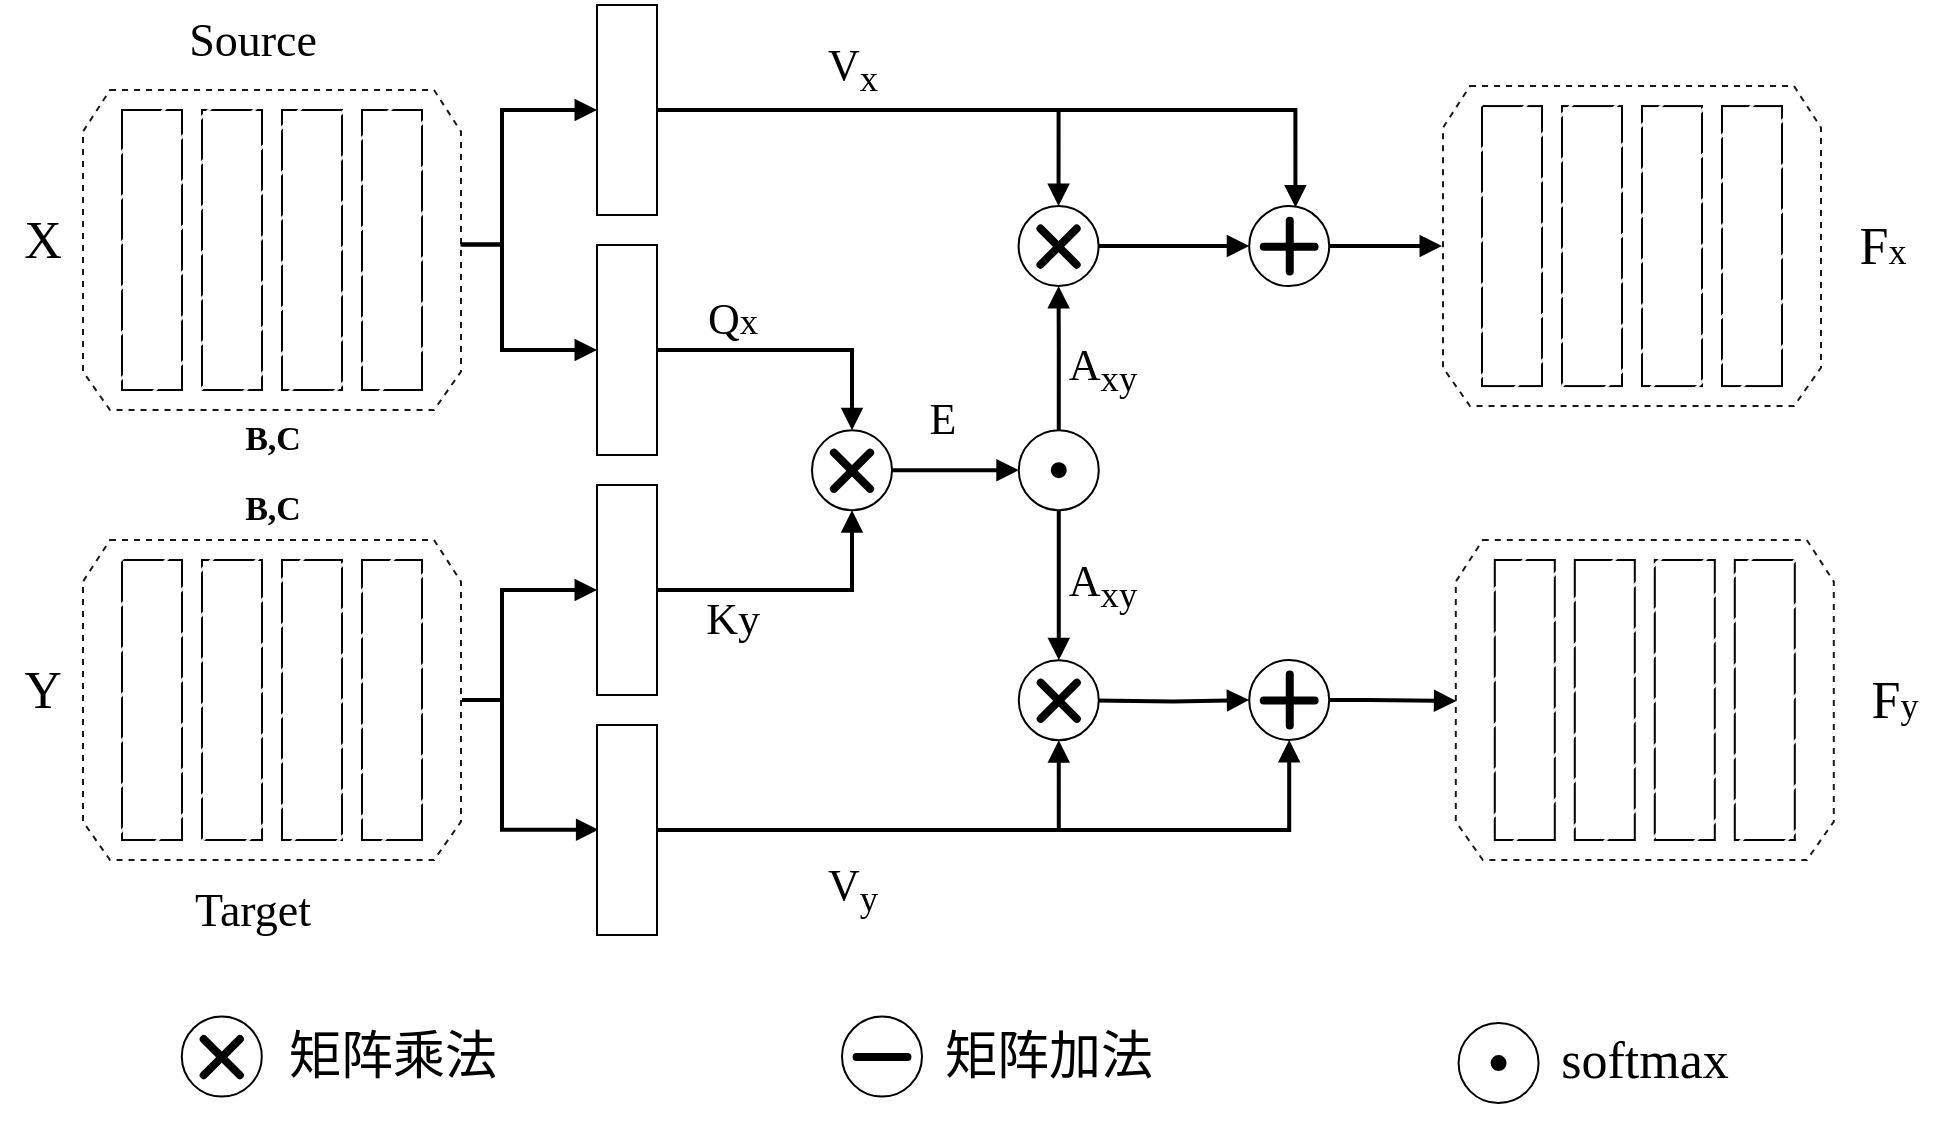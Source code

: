 <mxfile version="20.8.17" type="github">
  <diagram name="第 1 页" id="Abat6pUyQVyoSOonriwR">
    <mxGraphModel dx="1434" dy="784" grid="1" gridSize="10" guides="1" tooltips="1" connect="1" arrows="1" fold="1" page="1" pageScale="1" pageWidth="827" pageHeight="1169" math="0" shadow="0">
      <root>
        <mxCell id="0" />
        <mxCell id="1" parent="0" />
        <mxCell id="A7C5cVz3kOfiMGiPul0y-2" style="edgeStyle=orthogonalEdgeStyle;rounded=0;orthogonalLoop=1;jettySize=auto;html=1;entryX=0.5;entryY=0;entryDx=0;entryDy=0;fontFamily=宋体;fontSize=26;endArrow=block;endFill=1;strokeWidth=2;" parent="1" source="A7C5cVz3kOfiMGiPul0y-3" target="A7C5cVz3kOfiMGiPul0y-50" edge="1">
          <mxGeometry relative="1" as="geometry" />
        </mxCell>
        <mxCell id="bojrch5EC3zME6So3Zwa-10" style="edgeStyle=orthogonalEdgeStyle;rounded=0;orthogonalLoop=1;jettySize=auto;html=1;entryX=0.849;entryY=0.483;entryDx=0;entryDy=0;entryPerimeter=0;startArrow=block;startFill=1;endArrow=none;endFill=0;strokeWidth=2;" edge="1" parent="1" source="A7C5cVz3kOfiMGiPul0y-3" target="A7C5cVz3kOfiMGiPul0y-30">
          <mxGeometry relative="1" as="geometry">
            <Array as="points">
              <mxPoint x="300" y="365" />
              <mxPoint x="300" y="312" />
            </Array>
          </mxGeometry>
        </mxCell>
        <mxCell id="A7C5cVz3kOfiMGiPul0y-3" value="" style="verticalLabelPosition=bottom;verticalAlign=top;html=1;shape=mxgraph.basic.rect;fillColor2=none;strokeWidth=1;size=20;indent=5;fillStyle=auto;rotation=90;fontFamily=Times New Roman;" parent="1" vertex="1">
          <mxGeometry x="310" y="350" width="105" height="30" as="geometry" />
        </mxCell>
        <mxCell id="bojrch5EC3zME6So3Zwa-12" style="edgeStyle=orthogonalEdgeStyle;rounded=0;orthogonalLoop=1;jettySize=auto;html=1;entryX=0.856;entryY=0.5;entryDx=0;entryDy=0;entryPerimeter=0;startArrow=block;startFill=1;endArrow=none;endFill=0;strokeWidth=2;" edge="1" parent="1" source="A7C5cVz3kOfiMGiPul0y-4" target="A7C5cVz3kOfiMGiPul0y-161">
          <mxGeometry relative="1" as="geometry">
            <Array as="points">
              <mxPoint x="300" y="485" />
              <mxPoint x="300" y="540" />
            </Array>
          </mxGeometry>
        </mxCell>
        <mxCell id="A7C5cVz3kOfiMGiPul0y-4" value="" style="verticalLabelPosition=bottom;verticalAlign=top;html=1;shape=mxgraph.basic.rect;fillColor2=none;strokeWidth=1;size=20;indent=5;fillStyle=auto;rotation=90;fontFamily=Times New Roman;" parent="1" vertex="1">
          <mxGeometry x="310" y="470" width="105" height="30" as="geometry" />
        </mxCell>
        <mxCell id="A7C5cVz3kOfiMGiPul0y-274" style="edgeStyle=orthogonalEdgeStyle;rounded=0;orthogonalLoop=1;jettySize=auto;html=1;entryX=0.578;entryY=0.017;entryDx=0;entryDy=0;entryPerimeter=0;fontFamily=Times New Roman;fontSize=20;startArrow=none;startFill=0;endArrow=block;endFill=1;strokeWidth=2;" parent="1" source="A7C5cVz3kOfiMGiPul0y-5" target="A7C5cVz3kOfiMGiPul0y-122" edge="1">
          <mxGeometry relative="1" as="geometry" />
        </mxCell>
        <mxCell id="bojrch5EC3zME6So3Zwa-11" style="edgeStyle=orthogonalEdgeStyle;rounded=0;orthogonalLoop=1;jettySize=auto;html=1;entryX=0.851;entryY=0.483;entryDx=0;entryDy=0;entryPerimeter=0;startArrow=block;startFill=1;endArrow=none;endFill=0;strokeWidth=2;" edge="1" parent="1" source="A7C5cVz3kOfiMGiPul0y-5" target="A7C5cVz3kOfiMGiPul0y-30">
          <mxGeometry relative="1" as="geometry">
            <Array as="points">
              <mxPoint x="300" y="245" />
              <mxPoint x="300" y="312" />
            </Array>
          </mxGeometry>
        </mxCell>
        <mxCell id="A7C5cVz3kOfiMGiPul0y-5" value="" style="verticalLabelPosition=bottom;verticalAlign=top;html=1;shape=mxgraph.basic.rect;fillColor2=none;strokeWidth=1;size=20;indent=5;fillStyle=auto;rotation=90;fontFamily=Times New Roman;" parent="1" vertex="1">
          <mxGeometry x="310" y="230" width="105" height="30" as="geometry" />
        </mxCell>
        <mxCell id="A7C5cVz3kOfiMGiPul0y-8" style="edgeStyle=orthogonalEdgeStyle;rounded=0;orthogonalLoop=1;jettySize=auto;html=1;entryX=0.5;entryY=0;entryDx=0;entryDy=0;endArrow=block;endFill=1;fontFamily=Times New Roman;strokeWidth=2;" parent="1" source="A7C5cVz3kOfiMGiPul0y-5" target="A7C5cVz3kOfiMGiPul0y-64" edge="1">
          <mxGeometry relative="1" as="geometry">
            <mxPoint x="318.29" y="5" as="targetPoint" />
          </mxGeometry>
        </mxCell>
        <mxCell id="A7C5cVz3kOfiMGiPul0y-9" value="" style="edgeStyle=orthogonalEdgeStyle;rounded=0;orthogonalLoop=1;jettySize=auto;html=1;endArrow=block;endFill=1;entryX=0.5;entryY=1;entryDx=0;entryDy=0;fontFamily=Times New Roman;strokeWidth=2;" parent="1" source="A7C5cVz3kOfiMGiPul0y-4" target="A7C5cVz3kOfiMGiPul0y-50" edge="1">
          <mxGeometry relative="1" as="geometry">
            <mxPoint x="210" y="160" as="targetPoint" />
          </mxGeometry>
        </mxCell>
        <mxCell id="A7C5cVz3kOfiMGiPul0y-10" value="" style="group;fontFamily=Times New Roman;" parent="1" vertex="1" connectable="0">
          <mxGeometry x="550.104" y="396.814" width="56.569" height="56.569" as="geometry" />
        </mxCell>
        <mxCell id="A7C5cVz3kOfiMGiPul0y-11" style="edgeStyle=none;rounded=0;orthogonalLoop=1;jettySize=auto;html=1;exitX=0;exitY=1;exitDx=0;exitDy=0;strokeWidth=3;fontColor=#ffffff;startArrow=none;startFill=0;endArrow=none;endFill=0;fontFamily=Times New Roman;" parent="A7C5cVz3kOfiMGiPul0y-10" edge="1">
          <mxGeometry relative="1" as="geometry">
            <mxPoint x="17.072" y="39.499" as="targetPoint" />
            <Array as="points" />
            <mxPoint x="17.072" y="39.499" as="sourcePoint" />
          </mxGeometry>
        </mxCell>
        <mxCell id="A7C5cVz3kOfiMGiPul0y-12" value="" style="ellipse;whiteSpace=wrap;html=1;fillStyle=auto;strokeColor=#000000;fillColor=#ffffff;rotation=45;fontFamily=Times New Roman;" parent="A7C5cVz3kOfiMGiPul0y-10" vertex="1">
          <mxGeometry x="8.284" y="8.284" width="40" height="40" as="geometry" />
        </mxCell>
        <mxCell id="A7C5cVz3kOfiMGiPul0y-13" style="edgeStyle=none;rounded=0;orthogonalLoop=1;jettySize=auto;html=1;exitX=1;exitY=0;exitDx=0;exitDy=0;strokeWidth=3;fontColor=#ffffff;startArrow=none;startFill=0;endArrow=none;endFill=0;fontFamily=Times New Roman;" parent="A7C5cVz3kOfiMGiPul0y-10" source="A7C5cVz3kOfiMGiPul0y-12" target="A7C5cVz3kOfiMGiPul0y-12" edge="1">
          <mxGeometry relative="1" as="geometry" />
        </mxCell>
        <mxCell id="A7C5cVz3kOfiMGiPul0y-14" style="edgeStyle=none;rounded=0;orthogonalLoop=1;jettySize=auto;html=1;exitX=1;exitY=0;exitDx=0;exitDy=0;strokeWidth=3;fontColor=#ffffff;startArrow=none;startFill=0;endArrow=none;endFill=0;fontFamily=Times New Roman;" parent="A7C5cVz3kOfiMGiPul0y-10" source="A7C5cVz3kOfiMGiPul0y-12" target="A7C5cVz3kOfiMGiPul0y-12" edge="1">
          <mxGeometry relative="1" as="geometry" />
        </mxCell>
        <mxCell id="A7C5cVz3kOfiMGiPul0y-15" style="edgeStyle=none;rounded=0;orthogonalLoop=1;jettySize=auto;html=1;exitX=0;exitY=1;exitDx=0;exitDy=0;strokeWidth=3;fontColor=#ffffff;startArrow=none;startFill=0;endArrow=none;endFill=0;fontFamily=Times New Roman;" parent="A7C5cVz3kOfiMGiPul0y-10" source="A7C5cVz3kOfiMGiPul0y-12" target="A7C5cVz3kOfiMGiPul0y-12" edge="1">
          <mxGeometry relative="1" as="geometry">
            <mxPoint x="108.57" y="-25.43" as="targetPoint" />
            <Array as="points" />
          </mxGeometry>
        </mxCell>
        <mxCell id="A7C5cVz3kOfiMGiPul0y-16" style="edgeStyle=none;rounded=1;orthogonalLoop=1;jettySize=auto;html=1;entryX=0;entryY=1;entryDx=0;entryDy=0;strokeWidth=3;fontColor=#ffffff;startArrow=none;startFill=0;endArrow=none;endFill=0;fontFamily=Times New Roman;" parent="A7C5cVz3kOfiMGiPul0y-10" source="A7C5cVz3kOfiMGiPul0y-12" target="A7C5cVz3kOfiMGiPul0y-12" edge="1">
          <mxGeometry relative="1" as="geometry" />
        </mxCell>
        <mxCell id="A7C5cVz3kOfiMGiPul0y-17" value="" style="ellipse;whiteSpace=wrap;html=1;aspect=fixed;fillColor=#000000;fontFamily=Times New Roman;" parent="A7C5cVz3kOfiMGiPul0y-10" vertex="1">
          <mxGeometry x="24.786" y="24.786" width="7" height="7" as="geometry" />
        </mxCell>
        <mxCell id="A7C5cVz3kOfiMGiPul0y-33" value="&lt;font style=&quot;font-size: 22px;&quot;&gt;V&lt;sub&gt;x&lt;/sub&gt;&lt;/font&gt;" style="text;html=1;align=center;verticalAlign=middle;resizable=0;points=[];autosize=1;strokeColor=none;fillColor=none;fontFamily=Times New Roman;" parent="1" vertex="1">
          <mxGeometry x="450" y="200" width="50" height="50" as="geometry" />
        </mxCell>
        <mxCell id="A7C5cVz3kOfiMGiPul0y-34" value="&lt;font style=&quot;font-size: 22px;&quot;&gt;Q&lt;/font&gt;&lt;font style=&quot;font-size: 18.333px;&quot;&gt;x&lt;/font&gt;" style="text;html=1;align=center;verticalAlign=middle;resizable=0;points=[];autosize=1;strokeColor=none;fillColor=none;fontFamily=Times New Roman;" parent="1" vertex="1">
          <mxGeometry x="390" y="330" width="50" height="40" as="geometry" />
        </mxCell>
        <mxCell id="A7C5cVz3kOfiMGiPul0y-35" value="&lt;font style=&quot;&quot;&gt;&lt;sub style=&quot;&quot;&gt;&lt;span style=&quot;font-size: 22px;&quot;&gt;Ky&lt;/span&gt;&lt;/sub&gt;&lt;/font&gt;" style="text;html=1;align=center;verticalAlign=middle;resizable=0;points=[];autosize=1;strokeColor=none;fillColor=none;fontFamily=Times New Roman;" parent="1" vertex="1">
          <mxGeometry x="390" y="480" width="50" height="40" as="geometry" />
        </mxCell>
        <mxCell id="A7C5cVz3kOfiMGiPul0y-36" value="E" style="text;html=1;align=center;verticalAlign=middle;resizable=0;points=[];autosize=1;strokeColor=none;fillColor=none;fontSize=22;fontFamily=Times New Roman;" parent="1" vertex="1">
          <mxGeometry x="500" y="380" width="40" height="40" as="geometry" />
        </mxCell>
        <mxCell id="A7C5cVz3kOfiMGiPul0y-37" value="A&lt;sub&gt;xy&lt;/sub&gt;" style="text;html=1;align=center;verticalAlign=middle;resizable=0;points=[];autosize=1;strokeColor=none;fillColor=none;fontSize=22;fontFamily=Times New Roman;" parent="1" vertex="1">
          <mxGeometry x="570.21" y="350" width="60" height="50" as="geometry" />
        </mxCell>
        <mxCell id="A7C5cVz3kOfiMGiPul0y-39" value="&lt;b style=&quot;font-size: 17px;&quot;&gt;&lt;font style=&quot;font-size: 17px;&quot;&gt;B,C&lt;/font&gt;&lt;/b&gt;" style="text;html=1;align=center;verticalAlign=middle;resizable=0;points=[];autosize=1;strokeColor=none;fillColor=none;fontSize=17;fontFamily=Times New Roman;" parent="1" vertex="1">
          <mxGeometry x="160" y="395" width="50" height="30" as="geometry" />
        </mxCell>
        <mxCell id="A7C5cVz3kOfiMGiPul0y-40" value="" style="group;fontFamily=Times New Roman;" parent="1" vertex="1" connectable="0">
          <mxGeometry x="730" y="233.04" width="285" height="160" as="geometry" />
        </mxCell>
        <mxCell id="A7C5cVz3kOfiMGiPul0y-41" value="" style="group;fontFamily=Times New Roman;" parent="A7C5cVz3kOfiMGiPul0y-40" vertex="1" connectable="0">
          <mxGeometry width="285" height="160" as="geometry" />
        </mxCell>
        <mxCell id="A7C5cVz3kOfiMGiPul0y-42" value="" style="rounded=0;whiteSpace=wrap;html=1;strokeColor=#000000;fontFamily=Times New Roman;" parent="A7C5cVz3kOfiMGiPul0y-41" vertex="1">
          <mxGeometry x="60" y="10" width="30" height="140" as="geometry" />
        </mxCell>
        <mxCell id="A7C5cVz3kOfiMGiPul0y-43" value="" style="rounded=0;whiteSpace=wrap;html=1;strokeColor=#000000;fontFamily=Times New Roman;" parent="A7C5cVz3kOfiMGiPul0y-41" vertex="1">
          <mxGeometry x="100" y="10" width="30" height="140" as="geometry" />
        </mxCell>
        <mxCell id="A7C5cVz3kOfiMGiPul0y-44" value="" style="rounded=0;whiteSpace=wrap;html=1;strokeColor=#000000;fontFamily=Times New Roman;" parent="A7C5cVz3kOfiMGiPul0y-41" vertex="1">
          <mxGeometry x="140" y="10" width="30" height="140" as="geometry" />
        </mxCell>
        <mxCell id="A7C5cVz3kOfiMGiPul0y-45" value="" style="rounded=0;whiteSpace=wrap;html=1;strokeColor=#000000;fontFamily=Times New Roman;" parent="A7C5cVz3kOfiMGiPul0y-41" vertex="1">
          <mxGeometry x="180" y="10" width="30" height="140" as="geometry" />
        </mxCell>
        <mxCell id="A7C5cVz3kOfiMGiPul0y-46" value="" style="verticalLabelPosition=bottom;verticalAlign=top;html=1;shape=mxgraph.basic.polygon;polyCoords=[[0.2,0],[0.8,0],[0.85,0.13],[0.85,0.88],[0.8,1],[0.2,1],[0.15,0.88],[0.15,0.13]];polyline=0;strokeColor=#000000;dashed=1;opacity=90;fillStyle=hatch;fontFamily=Times New Roman;" parent="A7C5cVz3kOfiMGiPul0y-41" vertex="1">
          <mxGeometry width="270" height="160" as="geometry" />
        </mxCell>
        <mxCell id="A7C5cVz3kOfiMGiPul0y-47" value="&lt;span style=&quot;font-size: 26px;&quot;&gt;F&lt;/span&gt;&lt;span style=&quot;font-size: 18.056px;&quot;&gt;x&lt;/span&gt;" style="text;html=1;align=center;verticalAlign=middle;resizable=0;points=[];autosize=1;strokeColor=none;fillColor=none;fontSize=22;fontFamily=Times New Roman;" parent="A7C5cVz3kOfiMGiPul0y-41" vertex="1">
          <mxGeometry x="235" y="60" width="50" height="40" as="geometry" />
        </mxCell>
        <mxCell id="A7C5cVz3kOfiMGiPul0y-49" value="" style="group" parent="1" vertex="1" connectable="0">
          <mxGeometry x="454.898" y="405.0" width="40.206" height="40.206" as="geometry" />
        </mxCell>
        <mxCell id="A7C5cVz3kOfiMGiPul0y-50" value="" style="ellipse;whiteSpace=wrap;html=1;fillStyle=auto;strokeColor=#000000;fillColor=#ffffff;fontFamily=Times New Roman;container=0;" parent="A7C5cVz3kOfiMGiPul0y-49" vertex="1">
          <mxGeometry x="0.102" y="0.1" width="40" height="40" as="geometry" />
        </mxCell>
        <mxCell id="A7C5cVz3kOfiMGiPul0y-51" style="edgeStyle=none;rounded=0;orthogonalLoop=1;jettySize=auto;html=1;exitX=1;exitY=0;exitDx=0;exitDy=0;strokeWidth=3;fontColor=#ffffff;startArrow=none;startFill=0;endArrow=none;endFill=0;fontFamily=Times New Roman;" parent="A7C5cVz3kOfiMGiPul0y-49" source="A7C5cVz3kOfiMGiPul0y-50" target="A7C5cVz3kOfiMGiPul0y-50" edge="1">
          <mxGeometry relative="1" as="geometry" />
        </mxCell>
        <mxCell id="A7C5cVz3kOfiMGiPul0y-52" style="edgeStyle=none;rounded=0;orthogonalLoop=1;jettySize=auto;html=1;exitX=1;exitY=0;exitDx=0;exitDy=0;strokeWidth=3;fontColor=#ffffff;startArrow=none;startFill=0;endArrow=none;endFill=0;fontFamily=Times New Roman;" parent="A7C5cVz3kOfiMGiPul0y-49" source="A7C5cVz3kOfiMGiPul0y-50" target="A7C5cVz3kOfiMGiPul0y-50" edge="1">
          <mxGeometry relative="1" as="geometry" />
        </mxCell>
        <mxCell id="A7C5cVz3kOfiMGiPul0y-53" style="edgeStyle=none;rounded=0;orthogonalLoop=1;jettySize=auto;html=1;exitX=0;exitY=1;exitDx=0;exitDy=0;strokeWidth=3;fontColor=#ffffff;startArrow=none;startFill=0;endArrow=none;endFill=0;fontFamily=Times New Roman;" parent="A7C5cVz3kOfiMGiPul0y-49" source="A7C5cVz3kOfiMGiPul0y-50" target="A7C5cVz3kOfiMGiPul0y-50" edge="1">
          <mxGeometry relative="1" as="geometry">
            <mxPoint x="45.816" y="2.957" as="targetPoint" />
            <Array as="points" />
          </mxGeometry>
        </mxCell>
        <mxCell id="A7C5cVz3kOfiMGiPul0y-54" style="edgeStyle=none;rounded=1;orthogonalLoop=1;jettySize=auto;html=1;entryX=0;entryY=1;entryDx=0;entryDy=0;strokeWidth=3;fontColor=#ffffff;startArrow=none;startFill=0;endArrow=none;endFill=0;fontFamily=Times New Roman;" parent="A7C5cVz3kOfiMGiPul0y-49" source="A7C5cVz3kOfiMGiPul0y-50" target="A7C5cVz3kOfiMGiPul0y-50" edge="1">
          <mxGeometry relative="1" as="geometry" />
        </mxCell>
        <mxCell id="A7C5cVz3kOfiMGiPul0y-55" value="" style="group;rotation=45;" parent="A7C5cVz3kOfiMGiPul0y-49" vertex="1" connectable="0">
          <mxGeometry x="5.888" y="5.888" width="28.43" height="28.43" as="geometry" />
        </mxCell>
        <mxCell id="A7C5cVz3kOfiMGiPul0y-56" value="" style="group;rotation=45;" parent="A7C5cVz3kOfiMGiPul0y-55" vertex="1" connectable="0">
          <mxGeometry x="13" width="3" height="28.43" as="geometry" />
        </mxCell>
        <mxCell id="A7C5cVz3kOfiMGiPul0y-57" value="" style="shape=delay;whiteSpace=wrap;html=1;fontFamily=宋体;fontSize=26;fillColor=#000000;rotation=135;container=0;" parent="A7C5cVz3kOfiMGiPul0y-56" vertex="1">
          <mxGeometry x="-11" y="18" width="14.43" height="3" as="geometry" />
        </mxCell>
        <mxCell id="A7C5cVz3kOfiMGiPul0y-58" value="" style="shape=delay;whiteSpace=wrap;html=1;fontFamily=宋体;fontSize=26;fillColor=#000000;rotation=135;container=0;flipH=1;" parent="A7C5cVz3kOfiMGiPul0y-56" vertex="1">
          <mxGeometry x="-1" y="8" width="14.43" height="3" as="geometry" />
        </mxCell>
        <mxCell id="A7C5cVz3kOfiMGiPul0y-59" value="" style="group;rotation=135;" parent="A7C5cVz3kOfiMGiPul0y-55" vertex="1" connectable="0">
          <mxGeometry x="13" width="3" height="28.43" as="geometry" />
        </mxCell>
        <mxCell id="A7C5cVz3kOfiMGiPul0y-60" value="" style="shape=delay;whiteSpace=wrap;html=1;fontFamily=宋体;fontSize=26;fillColor=#000000;rotation=225;container=0;" parent="A7C5cVz3kOfiMGiPul0y-59" vertex="1">
          <mxGeometry x="-11" y="8" width="14.43" height="3" as="geometry" />
        </mxCell>
        <mxCell id="A7C5cVz3kOfiMGiPul0y-61" value="" style="shape=delay;whiteSpace=wrap;html=1;fontFamily=宋体;fontSize=26;fillColor=#000000;rotation=225;container=0;flipH=1;" parent="A7C5cVz3kOfiMGiPul0y-59" vertex="1">
          <mxGeometry x="-1" y="18" width="14.43" height="3" as="geometry" />
        </mxCell>
        <mxCell id="A7C5cVz3kOfiMGiPul0y-85" value="&lt;font face=&quot;宋体&quot;&gt;矩阵乘法&lt;/font&gt;" style="text;html=1;align=center;verticalAlign=middle;resizable=0;points=[];autosize=1;strokeColor=none;fillColor=none;fontSize=26;fontFamily=Times New Roman;" parent="1" vertex="1">
          <mxGeometry x="180.0" y="693.28" width="130" height="50" as="geometry" />
        </mxCell>
        <mxCell id="A7C5cVz3kOfiMGiPul0y-86" value="" style="group" parent="1" vertex="1" connectable="0">
          <mxGeometry x="469.996" y="689.996" width="168.284" height="56.569" as="geometry" />
        </mxCell>
        <mxCell id="A7C5cVz3kOfiMGiPul0y-87" value="&lt;font face=&quot;宋体&quot;&gt;矩阵加法&lt;/font&gt;" style="text;html=1;align=center;verticalAlign=middle;resizable=0;points=[];autosize=1;strokeColor=none;fillColor=none;fontSize=26;fontFamily=Times New Roman;" parent="A7C5cVz3kOfiMGiPul0y-86" vertex="1">
          <mxGeometry x="38.284" y="3.284" width="130" height="50" as="geometry" />
        </mxCell>
        <mxCell id="A7C5cVz3kOfiMGiPul0y-88" value="" style="group" parent="A7C5cVz3kOfiMGiPul0y-86" vertex="1" connectable="0">
          <mxGeometry x="0.004" y="8.284" width="40" height="40" as="geometry" />
        </mxCell>
        <mxCell id="A7C5cVz3kOfiMGiPul0y-89" value="" style="ellipse;whiteSpace=wrap;html=1;fillStyle=auto;strokeColor=#000000;fillColor=#ffffff;fontFamily=Times New Roman;container=0;" parent="A7C5cVz3kOfiMGiPul0y-88" vertex="1">
          <mxGeometry width="40" height="40" as="geometry" />
        </mxCell>
        <mxCell id="A7C5cVz3kOfiMGiPul0y-92" style="edgeStyle=none;rounded=0;orthogonalLoop=1;jettySize=auto;html=1;exitX=0;exitY=1;exitDx=0;exitDy=0;strokeWidth=3;fontColor=#ffffff;startArrow=none;startFill=0;endArrow=none;endFill=0;fontFamily=Times New Roman;" parent="A7C5cVz3kOfiMGiPul0y-88" source="A7C5cVz3kOfiMGiPul0y-89" target="A7C5cVz3kOfiMGiPul0y-89" edge="1">
          <mxGeometry relative="1" as="geometry">
            <mxPoint x="-319.286" y="-317.143" as="targetPoint" />
            <Array as="points" />
          </mxGeometry>
        </mxCell>
        <mxCell id="A7C5cVz3kOfiMGiPul0y-93" style="edgeStyle=none;rounded=1;orthogonalLoop=1;jettySize=auto;html=1;entryX=0;entryY=1;entryDx=0;entryDy=0;strokeWidth=3;fontColor=#ffffff;startArrow=none;startFill=0;endArrow=none;endFill=0;fontFamily=Times New Roman;" parent="A7C5cVz3kOfiMGiPul0y-88" source="A7C5cVz3kOfiMGiPul0y-89" target="A7C5cVz3kOfiMGiPul0y-89" edge="1">
          <mxGeometry relative="1" as="geometry" />
        </mxCell>
        <mxCell id="A7C5cVz3kOfiMGiPul0y-94" value="" style="group;rotation=90;" parent="A7C5cVz3kOfiMGiPul0y-88" vertex="1" connectable="0">
          <mxGeometry x="18.781" y="5.778" width="3" height="28.43" as="geometry" />
        </mxCell>
        <mxCell id="A7C5cVz3kOfiMGiPul0y-95" value="" style="shape=delay;whiteSpace=wrap;html=1;fontFamily=宋体;fontSize=26;fillColor=#000000;rotation=180;container=0;" parent="A7C5cVz3kOfiMGiPul0y-94" vertex="1">
          <mxGeometry x="-13" y="13" width="14.43" height="3" as="geometry" />
        </mxCell>
        <mxCell id="A7C5cVz3kOfiMGiPul0y-96" value="" style="shape=delay;whiteSpace=wrap;html=1;fontFamily=宋体;fontSize=26;fillColor=#000000;rotation=180;container=0;flipH=1;" parent="A7C5cVz3kOfiMGiPul0y-94" vertex="1">
          <mxGeometry x="1" y="13" width="14.43" height="3" as="geometry" />
        </mxCell>
        <mxCell id="A7C5cVz3kOfiMGiPul0y-97" value="" style="group;fontFamily=Times New Roman;" parent="1" vertex="1" connectable="0">
          <mxGeometry x="770.004" y="693.274" width="56.569" height="56.569" as="geometry" />
        </mxCell>
        <mxCell id="A7C5cVz3kOfiMGiPul0y-98" style="edgeStyle=none;rounded=0;orthogonalLoop=1;jettySize=auto;html=1;exitX=0;exitY=1;exitDx=0;exitDy=0;strokeWidth=3;fontColor=#ffffff;startArrow=none;startFill=0;endArrow=none;endFill=0;fontFamily=Times New Roman;" parent="A7C5cVz3kOfiMGiPul0y-97" edge="1">
          <mxGeometry relative="1" as="geometry">
            <mxPoint x="17.072" y="39.499" as="targetPoint" />
            <Array as="points" />
            <mxPoint x="17.072" y="39.499" as="sourcePoint" />
          </mxGeometry>
        </mxCell>
        <mxCell id="A7C5cVz3kOfiMGiPul0y-99" value="" style="ellipse;whiteSpace=wrap;html=1;fillStyle=auto;strokeColor=#000000;fillColor=#ffffff;rotation=45;fontFamily=Times New Roman;" parent="A7C5cVz3kOfiMGiPul0y-97" vertex="1">
          <mxGeometry x="8.284" y="8.284" width="40" height="40" as="geometry" />
        </mxCell>
        <mxCell id="A7C5cVz3kOfiMGiPul0y-100" style="edgeStyle=none;rounded=0;orthogonalLoop=1;jettySize=auto;html=1;exitX=1;exitY=0;exitDx=0;exitDy=0;strokeWidth=3;fontColor=#ffffff;startArrow=none;startFill=0;endArrow=none;endFill=0;fontFamily=Times New Roman;" parent="A7C5cVz3kOfiMGiPul0y-97" edge="1">
          <mxGeometry relative="1" as="geometry">
            <mxPoint x="54.684" y="-146.716" as="sourcePoint" />
            <mxPoint x="54.684" y="-146.716" as="targetPoint" />
          </mxGeometry>
        </mxCell>
        <mxCell id="A7C5cVz3kOfiMGiPul0y-101" style="edgeStyle=none;rounded=0;orthogonalLoop=1;jettySize=auto;html=1;exitX=1;exitY=0;exitDx=0;exitDy=0;strokeWidth=3;fontColor=#ffffff;startArrow=none;startFill=0;endArrow=none;endFill=0;fontFamily=Times New Roman;" parent="A7C5cVz3kOfiMGiPul0y-97" edge="1">
          <mxGeometry relative="1" as="geometry">
            <mxPoint x="54.684" y="-146.716" as="sourcePoint" />
            <mxPoint x="54.684" y="-146.716" as="targetPoint" />
          </mxGeometry>
        </mxCell>
        <mxCell id="A7C5cVz3kOfiMGiPul0y-102" style="edgeStyle=none;rounded=0;orthogonalLoop=1;jettySize=auto;html=1;exitX=0;exitY=1;exitDx=0;exitDy=0;strokeWidth=3;fontColor=#ffffff;startArrow=none;startFill=0;endArrow=none;endFill=0;fontFamily=Times New Roman;" parent="A7C5cVz3kOfiMGiPul0y-97" source="A7C5cVz3kOfiMGiPul0y-99" target="A7C5cVz3kOfiMGiPul0y-99" edge="1">
          <mxGeometry relative="1" as="geometry">
            <mxPoint x="108.57" y="-25.43" as="targetPoint" />
            <Array as="points" />
          </mxGeometry>
        </mxCell>
        <mxCell id="A7C5cVz3kOfiMGiPul0y-103" style="edgeStyle=none;rounded=1;orthogonalLoop=1;jettySize=auto;html=1;entryX=0;entryY=1;entryDx=0;entryDy=0;strokeWidth=3;fontColor=#ffffff;startArrow=none;startFill=0;endArrow=none;endFill=0;fontFamily=Times New Roman;" parent="A7C5cVz3kOfiMGiPul0y-97" source="A7C5cVz3kOfiMGiPul0y-99" target="A7C5cVz3kOfiMGiPul0y-99" edge="1">
          <mxGeometry relative="1" as="geometry" />
        </mxCell>
        <mxCell id="A7C5cVz3kOfiMGiPul0y-104" value="" style="ellipse;whiteSpace=wrap;html=1;aspect=fixed;fillColor=#000000;fontFamily=Times New Roman;" parent="A7C5cVz3kOfiMGiPul0y-97" vertex="1">
          <mxGeometry x="24.786" y="24.786" width="7" height="7" as="geometry" />
        </mxCell>
        <mxCell id="A7C5cVz3kOfiMGiPul0y-105" value="" style="group" parent="1" vertex="1" connectable="0">
          <mxGeometry x="139.79" y="698.18" width="40.206" height="40.206" as="geometry" />
        </mxCell>
        <mxCell id="A7C5cVz3kOfiMGiPul0y-106" value="" style="ellipse;whiteSpace=wrap;html=1;fillStyle=auto;strokeColor=#000000;fillColor=#ffffff;fontFamily=Times New Roman;container=0;" parent="A7C5cVz3kOfiMGiPul0y-105" vertex="1">
          <mxGeometry x="0.102" y="0.1" width="40" height="40" as="geometry" />
        </mxCell>
        <mxCell id="A7C5cVz3kOfiMGiPul0y-107" style="edgeStyle=none;rounded=0;orthogonalLoop=1;jettySize=auto;html=1;exitX=1;exitY=0;exitDx=0;exitDy=0;strokeWidth=3;fontColor=#ffffff;startArrow=none;startFill=0;endArrow=none;endFill=0;fontFamily=Times New Roman;" parent="A7C5cVz3kOfiMGiPul0y-105" edge="1">
          <mxGeometry relative="1" as="geometry">
            <mxPoint x="44.244" y="-94.042" as="sourcePoint" />
            <mxPoint x="44.244" y="-94.042" as="targetPoint" />
          </mxGeometry>
        </mxCell>
        <mxCell id="A7C5cVz3kOfiMGiPul0y-108" style="edgeStyle=none;rounded=0;orthogonalLoop=1;jettySize=auto;html=1;exitX=1;exitY=0;exitDx=0;exitDy=0;strokeWidth=3;fontColor=#ffffff;startArrow=none;startFill=0;endArrow=none;endFill=0;fontFamily=Times New Roman;" parent="A7C5cVz3kOfiMGiPul0y-105" edge="1">
          <mxGeometry relative="1" as="geometry">
            <mxPoint x="44.244" y="-94.042" as="sourcePoint" />
            <mxPoint x="44.244" y="-94.042" as="targetPoint" />
          </mxGeometry>
        </mxCell>
        <mxCell id="A7C5cVz3kOfiMGiPul0y-109" style="edgeStyle=none;rounded=0;orthogonalLoop=1;jettySize=auto;html=1;exitX=0;exitY=1;exitDx=0;exitDy=0;strokeWidth=3;fontColor=#ffffff;startArrow=none;startFill=0;endArrow=none;endFill=0;fontFamily=Times New Roman;" parent="A7C5cVz3kOfiMGiPul0y-105" source="A7C5cVz3kOfiMGiPul0y-106" target="A7C5cVz3kOfiMGiPul0y-106" edge="1">
          <mxGeometry relative="1" as="geometry">
            <mxPoint x="45.816" y="2.957" as="targetPoint" />
            <Array as="points" />
          </mxGeometry>
        </mxCell>
        <mxCell id="A7C5cVz3kOfiMGiPul0y-110" style="edgeStyle=none;rounded=1;orthogonalLoop=1;jettySize=auto;html=1;entryX=0;entryY=1;entryDx=0;entryDy=0;strokeWidth=3;fontColor=#ffffff;startArrow=none;startFill=0;endArrow=none;endFill=0;fontFamily=Times New Roman;" parent="A7C5cVz3kOfiMGiPul0y-105" source="A7C5cVz3kOfiMGiPul0y-106" target="A7C5cVz3kOfiMGiPul0y-106" edge="1">
          <mxGeometry relative="1" as="geometry" />
        </mxCell>
        <mxCell id="A7C5cVz3kOfiMGiPul0y-111" value="" style="group;rotation=45;" parent="A7C5cVz3kOfiMGiPul0y-105" vertex="1" connectable="0">
          <mxGeometry x="5.888" y="5.888" width="28.43" height="28.43" as="geometry" />
        </mxCell>
        <mxCell id="A7C5cVz3kOfiMGiPul0y-112" value="" style="group;rotation=45;" parent="A7C5cVz3kOfiMGiPul0y-111" vertex="1" connectable="0">
          <mxGeometry x="13" width="3" height="28.43" as="geometry" />
        </mxCell>
        <mxCell id="A7C5cVz3kOfiMGiPul0y-113" value="" style="shape=delay;whiteSpace=wrap;html=1;fontFamily=宋体;fontSize=26;fillColor=#000000;rotation=135;container=0;" parent="A7C5cVz3kOfiMGiPul0y-112" vertex="1">
          <mxGeometry x="-11" y="18" width="14.43" height="3" as="geometry" />
        </mxCell>
        <mxCell id="A7C5cVz3kOfiMGiPul0y-114" value="" style="shape=delay;whiteSpace=wrap;html=1;fontFamily=宋体;fontSize=26;fillColor=#000000;rotation=135;container=0;flipH=1;" parent="A7C5cVz3kOfiMGiPul0y-112" vertex="1">
          <mxGeometry x="-1" y="8" width="14.43" height="3" as="geometry" />
        </mxCell>
        <mxCell id="A7C5cVz3kOfiMGiPul0y-115" value="" style="group;rotation=135;" parent="A7C5cVz3kOfiMGiPul0y-111" vertex="1" connectable="0">
          <mxGeometry x="13" width="3" height="28.43" as="geometry" />
        </mxCell>
        <mxCell id="A7C5cVz3kOfiMGiPul0y-116" value="" style="shape=delay;whiteSpace=wrap;html=1;fontFamily=宋体;fontSize=26;fillColor=#000000;rotation=225;container=0;" parent="A7C5cVz3kOfiMGiPul0y-115" vertex="1">
          <mxGeometry x="-11" y="8" width="14.43" height="3" as="geometry" />
        </mxCell>
        <mxCell id="A7C5cVz3kOfiMGiPul0y-117" value="" style="shape=delay;whiteSpace=wrap;html=1;fontFamily=宋体;fontSize=26;fillColor=#000000;rotation=225;container=0;flipH=1;" parent="A7C5cVz3kOfiMGiPul0y-115" vertex="1">
          <mxGeometry x="-1" y="18" width="14.43" height="3" as="geometry" />
        </mxCell>
        <mxCell id="A7C5cVz3kOfiMGiPul0y-118" value="softmax" style="text;html=1;align=center;verticalAlign=middle;resizable=0;points=[];autosize=1;strokeColor=none;fillColor=none;fontSize=26;fontFamily=Times New Roman;" parent="1" vertex="1">
          <mxGeometry x="815.787" y="699.986" width="110" height="40" as="geometry" />
        </mxCell>
        <mxCell id="A7C5cVz3kOfiMGiPul0y-156" value="" style="group;fontFamily=Times New Roman;" parent="1" vertex="1" connectable="0">
          <mxGeometry x="50" y="460" width="270" height="160" as="geometry" />
        </mxCell>
        <mxCell id="A7C5cVz3kOfiMGiPul0y-157" value="" style="rounded=0;whiteSpace=wrap;html=1;strokeColor=#000000;fontFamily=Times New Roman;" parent="A7C5cVz3kOfiMGiPul0y-156" vertex="1">
          <mxGeometry x="60" y="10" width="30" height="140" as="geometry" />
        </mxCell>
        <mxCell id="A7C5cVz3kOfiMGiPul0y-158" value="" style="rounded=0;whiteSpace=wrap;html=1;strokeColor=#000000;fontFamily=Times New Roman;" parent="A7C5cVz3kOfiMGiPul0y-156" vertex="1">
          <mxGeometry x="100" y="10" width="30" height="140" as="geometry" />
        </mxCell>
        <mxCell id="A7C5cVz3kOfiMGiPul0y-159" value="" style="rounded=0;whiteSpace=wrap;html=1;strokeColor=#000000;fontFamily=Times New Roman;" parent="A7C5cVz3kOfiMGiPul0y-156" vertex="1">
          <mxGeometry x="140" y="10" width="30" height="140" as="geometry" />
        </mxCell>
        <mxCell id="A7C5cVz3kOfiMGiPul0y-160" value="" style="rounded=0;whiteSpace=wrap;html=1;strokeColor=#000000;fontFamily=Times New Roman;" parent="A7C5cVz3kOfiMGiPul0y-156" vertex="1">
          <mxGeometry x="180" y="10" width="30" height="140" as="geometry" />
        </mxCell>
        <mxCell id="A7C5cVz3kOfiMGiPul0y-161" value="" style="verticalLabelPosition=bottom;verticalAlign=top;html=1;shape=mxgraph.basic.polygon;polyCoords=[[0.2,0],[0.8,0],[0.85,0.13],[0.85,0.88],[0.8,1],[0.2,1],[0.15,0.88],[0.15,0.13]];polyline=0;strokeColor=#000000;dashed=1;opacity=90;fillStyle=hatch;fontFamily=Times New Roman;" parent="A7C5cVz3kOfiMGiPul0y-156" vertex="1">
          <mxGeometry width="270" height="160" as="geometry" />
        </mxCell>
        <mxCell id="A7C5cVz3kOfiMGiPul0y-162" value="&lt;font style=&quot;font-size: 26px;&quot;&gt;Y&lt;/font&gt;" style="text;html=1;align=center;verticalAlign=middle;resizable=0;points=[];autosize=1;strokeColor=none;fillColor=none;fontSize=22;fontFamily=Times New Roman;" parent="A7C5cVz3kOfiMGiPul0y-156" vertex="1">
          <mxGeometry y="55" width="40" height="40" as="geometry" />
        </mxCell>
        <mxCell id="A7C5cVz3kOfiMGiPul0y-168" value="&lt;b style=&quot;font-size: 17px;&quot;&gt;&lt;font style=&quot;font-size: 17px;&quot;&gt;B,C&lt;/font&gt;&lt;/b&gt;" style="text;html=1;align=center;verticalAlign=middle;resizable=0;points=[];autosize=1;strokeColor=none;fillColor=none;fontSize=17;fontFamily=Times New Roman;" parent="1" vertex="1">
          <mxGeometry x="160" y="430" width="50" height="30" as="geometry" />
        </mxCell>
        <mxCell id="A7C5cVz3kOfiMGiPul0y-169" value="" style="group;fontFamily=Times New Roman;" parent="1" vertex="1" connectable="0">
          <mxGeometry x="736.4" y="460" width="285" height="160" as="geometry" />
        </mxCell>
        <mxCell id="A7C5cVz3kOfiMGiPul0y-170" value="" style="group;fontFamily=Times New Roman;" parent="A7C5cVz3kOfiMGiPul0y-169" vertex="1" connectable="0">
          <mxGeometry width="285" height="160" as="geometry" />
        </mxCell>
        <mxCell id="A7C5cVz3kOfiMGiPul0y-171" value="" style="rounded=0;whiteSpace=wrap;html=1;strokeColor=#000000;fontFamily=Times New Roman;" parent="A7C5cVz3kOfiMGiPul0y-170" vertex="1">
          <mxGeometry x="60" y="10" width="30" height="140" as="geometry" />
        </mxCell>
        <mxCell id="A7C5cVz3kOfiMGiPul0y-172" value="" style="rounded=0;whiteSpace=wrap;html=1;strokeColor=#000000;fontFamily=Times New Roman;" parent="A7C5cVz3kOfiMGiPul0y-170" vertex="1">
          <mxGeometry x="100" y="10" width="30" height="140" as="geometry" />
        </mxCell>
        <mxCell id="A7C5cVz3kOfiMGiPul0y-173" value="" style="rounded=0;whiteSpace=wrap;html=1;strokeColor=#000000;fontFamily=Times New Roman;" parent="A7C5cVz3kOfiMGiPul0y-170" vertex="1">
          <mxGeometry x="140" y="10" width="30" height="140" as="geometry" />
        </mxCell>
        <mxCell id="A7C5cVz3kOfiMGiPul0y-174" value="" style="rounded=0;whiteSpace=wrap;html=1;strokeColor=#000000;fontFamily=Times New Roman;" parent="A7C5cVz3kOfiMGiPul0y-170" vertex="1">
          <mxGeometry x="180" y="10" width="30" height="140" as="geometry" />
        </mxCell>
        <mxCell id="A7C5cVz3kOfiMGiPul0y-175" value="" style="verticalLabelPosition=bottom;verticalAlign=top;html=1;shape=mxgraph.basic.polygon;polyCoords=[[0.2,0],[0.8,0],[0.85,0.13],[0.85,0.88],[0.8,1],[0.2,1],[0.15,0.88],[0.15,0.13]];polyline=0;strokeColor=#000000;dashed=1;opacity=90;fillStyle=hatch;fontFamily=Times New Roman;" parent="A7C5cVz3kOfiMGiPul0y-170" vertex="1">
          <mxGeometry width="270" height="160" as="geometry" />
        </mxCell>
        <mxCell id="A7C5cVz3kOfiMGiPul0y-176" value="&lt;span style=&quot;font-size: 26px;&quot;&gt;F&lt;/span&gt;&lt;span style=&quot;font-size: 18.056px;&quot;&gt;y&lt;/span&gt;" style="text;html=1;align=center;verticalAlign=middle;resizable=0;points=[];autosize=1;strokeColor=none;fillColor=none;fontSize=22;fontFamily=Times New Roman;" parent="A7C5cVz3kOfiMGiPul0y-170" vertex="1">
          <mxGeometry x="235" y="60" width="50" height="40" as="geometry" />
        </mxCell>
        <mxCell id="A7C5cVz3kOfiMGiPul0y-203" value="&lt;font face=&quot;Times New Roman&quot; style=&quot;font-size: 23px;&quot;&gt;Target&lt;/font&gt;" style="text;html=1;align=center;verticalAlign=middle;resizable=0;points=[];autosize=1;strokeColor=none;fillColor=none;" parent="1" vertex="1">
          <mxGeometry x="135" y="625" width="80" height="40" as="geometry" />
        </mxCell>
        <mxCell id="A7C5cVz3kOfiMGiPul0y-260" style="edgeStyle=orthogonalEdgeStyle;rounded=0;orthogonalLoop=1;jettySize=auto;html=1;entryX=0.5;entryY=1;entryDx=0;entryDy=0;fontFamily=Times New Roman;fontSize=20;startArrow=none;startFill=0;endArrow=block;endFill=1;strokeWidth=2;" parent="1" source="A7C5cVz3kOfiMGiPul0y-222" target="A7C5cVz3kOfiMGiPul0y-232" edge="1">
          <mxGeometry relative="1" as="geometry" />
        </mxCell>
        <mxCell id="A7C5cVz3kOfiMGiPul0y-261" style="edgeStyle=orthogonalEdgeStyle;rounded=0;orthogonalLoop=1;jettySize=auto;html=1;entryX=0.5;entryY=1;entryDx=0;entryDy=0;fontFamily=Times New Roman;fontSize=20;startArrow=none;startFill=0;endArrow=block;endFill=1;strokeWidth=2;" parent="1" source="A7C5cVz3kOfiMGiPul0y-222" target="A7C5cVz3kOfiMGiPul0y-245" edge="1">
          <mxGeometry relative="1" as="geometry" />
        </mxCell>
        <mxCell id="A7C5cVz3kOfiMGiPul0y-222" value="" style="verticalLabelPosition=bottom;verticalAlign=top;html=1;shape=mxgraph.basic.rect;fillColor2=none;strokeWidth=1;size=20;indent=5;fillStyle=auto;rotation=90;fontFamily=Times New Roman;" parent="1" vertex="1">
          <mxGeometry x="310" y="590" width="105" height="30" as="geometry" />
        </mxCell>
        <mxCell id="A7C5cVz3kOfiMGiPul0y-229" style="edgeStyle=orthogonalEdgeStyle;rounded=0;orthogonalLoop=1;jettySize=auto;html=1;entryX=0.499;entryY=0.977;entryDx=0;entryDy=0;entryPerimeter=0;fontFamily=Times New Roman;fontSize=20;startArrow=none;startFill=0;endArrow=block;endFill=1;strokeWidth=2;" parent="1" target="A7C5cVz3kOfiMGiPul0y-222" edge="1">
          <mxGeometry relative="1" as="geometry">
            <Array as="points">
              <mxPoint x="300" y="540" />
              <mxPoint x="300" y="605" />
            </Array>
            <mxPoint x="280" y="540" as="sourcePoint" />
          </mxGeometry>
        </mxCell>
        <mxCell id="A7C5cVz3kOfiMGiPul0y-230" style="edgeStyle=orthogonalEdgeStyle;rounded=0;orthogonalLoop=1;jettySize=auto;html=1;endArrow=block;endFill=1;fontFamily=Times New Roman;entryX=0;entryY=0.5;entryDx=0;entryDy=0;strokeWidth=2;" parent="1" target="A7C5cVz3kOfiMGiPul0y-245" edge="1">
          <mxGeometry relative="1" as="geometry">
            <mxPoint x="668.29" y="540.21" as="targetPoint" />
            <mxPoint x="596.58" y="540.21" as="sourcePoint" />
          </mxGeometry>
        </mxCell>
        <mxCell id="A7C5cVz3kOfiMGiPul0y-231" value="" style="group" parent="1" vertex="1" connectable="0">
          <mxGeometry x="558.288" y="520.0" width="40.206" height="40.206" as="geometry" />
        </mxCell>
        <mxCell id="A7C5cVz3kOfiMGiPul0y-232" value="" style="ellipse;whiteSpace=wrap;html=1;fillStyle=auto;strokeColor=#000000;fillColor=#ffffff;fontFamily=Times New Roman;container=0;" parent="A7C5cVz3kOfiMGiPul0y-231" vertex="1">
          <mxGeometry x="0.102" y="0.1" width="40" height="40" as="geometry" />
        </mxCell>
        <mxCell id="A7C5cVz3kOfiMGiPul0y-233" style="edgeStyle=none;rounded=0;orthogonalLoop=1;jettySize=auto;html=1;exitX=1;exitY=0;exitDx=0;exitDy=0;strokeWidth=3;fontColor=#ffffff;startArrow=none;startFill=0;endArrow=none;endFill=0;fontFamily=Times New Roman;" parent="A7C5cVz3kOfiMGiPul0y-231" source="A7C5cVz3kOfiMGiPul0y-232" target="A7C5cVz3kOfiMGiPul0y-232" edge="1">
          <mxGeometry relative="1" as="geometry" />
        </mxCell>
        <mxCell id="A7C5cVz3kOfiMGiPul0y-234" style="edgeStyle=none;rounded=0;orthogonalLoop=1;jettySize=auto;html=1;exitX=1;exitY=0;exitDx=0;exitDy=0;strokeWidth=3;fontColor=#ffffff;startArrow=none;startFill=0;endArrow=none;endFill=0;fontFamily=Times New Roman;" parent="A7C5cVz3kOfiMGiPul0y-231" source="A7C5cVz3kOfiMGiPul0y-232" target="A7C5cVz3kOfiMGiPul0y-232" edge="1">
          <mxGeometry relative="1" as="geometry" />
        </mxCell>
        <mxCell id="A7C5cVz3kOfiMGiPul0y-235" style="edgeStyle=none;rounded=0;orthogonalLoop=1;jettySize=auto;html=1;exitX=0;exitY=1;exitDx=0;exitDy=0;strokeWidth=3;fontColor=#ffffff;startArrow=none;startFill=0;endArrow=none;endFill=0;fontFamily=Times New Roman;" parent="A7C5cVz3kOfiMGiPul0y-231" source="A7C5cVz3kOfiMGiPul0y-232" target="A7C5cVz3kOfiMGiPul0y-232" edge="1">
          <mxGeometry relative="1" as="geometry">
            <mxPoint x="45.816" y="2.957" as="targetPoint" />
            <Array as="points" />
          </mxGeometry>
        </mxCell>
        <mxCell id="A7C5cVz3kOfiMGiPul0y-236" style="edgeStyle=none;rounded=1;orthogonalLoop=1;jettySize=auto;html=1;entryX=0;entryY=1;entryDx=0;entryDy=0;strokeWidth=3;fontColor=#ffffff;startArrow=none;startFill=0;endArrow=none;endFill=0;fontFamily=Times New Roman;" parent="A7C5cVz3kOfiMGiPul0y-231" source="A7C5cVz3kOfiMGiPul0y-232" target="A7C5cVz3kOfiMGiPul0y-232" edge="1">
          <mxGeometry relative="1" as="geometry" />
        </mxCell>
        <mxCell id="A7C5cVz3kOfiMGiPul0y-237" value="" style="group;rotation=45;" parent="A7C5cVz3kOfiMGiPul0y-231" vertex="1" connectable="0">
          <mxGeometry x="5.888" y="5.888" width="28.43" height="28.43" as="geometry" />
        </mxCell>
        <mxCell id="A7C5cVz3kOfiMGiPul0y-238" value="" style="group;rotation=45;" parent="A7C5cVz3kOfiMGiPul0y-237" vertex="1" connectable="0">
          <mxGeometry x="13" width="3" height="28.43" as="geometry" />
        </mxCell>
        <mxCell id="A7C5cVz3kOfiMGiPul0y-239" value="" style="shape=delay;whiteSpace=wrap;html=1;fontFamily=宋体;fontSize=26;fillColor=#000000;rotation=135;container=0;" parent="A7C5cVz3kOfiMGiPul0y-238" vertex="1">
          <mxGeometry x="-11" y="18" width="14.43" height="3" as="geometry" />
        </mxCell>
        <mxCell id="A7C5cVz3kOfiMGiPul0y-240" value="" style="shape=delay;whiteSpace=wrap;html=1;fontFamily=宋体;fontSize=26;fillColor=#000000;rotation=135;container=0;flipH=1;" parent="A7C5cVz3kOfiMGiPul0y-238" vertex="1">
          <mxGeometry x="-1" y="8" width="14.43" height="3" as="geometry" />
        </mxCell>
        <mxCell id="A7C5cVz3kOfiMGiPul0y-241" value="" style="group;rotation=135;" parent="A7C5cVz3kOfiMGiPul0y-237" vertex="1" connectable="0">
          <mxGeometry x="13" width="3" height="28.43" as="geometry" />
        </mxCell>
        <mxCell id="A7C5cVz3kOfiMGiPul0y-242" value="" style="shape=delay;whiteSpace=wrap;html=1;fontFamily=宋体;fontSize=26;fillColor=#000000;rotation=225;container=0;" parent="A7C5cVz3kOfiMGiPul0y-241" vertex="1">
          <mxGeometry x="-11" y="8" width="14.43" height="3" as="geometry" />
        </mxCell>
        <mxCell id="A7C5cVz3kOfiMGiPul0y-243" value="" style="shape=delay;whiteSpace=wrap;html=1;fontFamily=宋体;fontSize=26;fillColor=#000000;rotation=225;container=0;flipH=1;" parent="A7C5cVz3kOfiMGiPul0y-241" vertex="1">
          <mxGeometry x="-1" y="18" width="14.43" height="3" as="geometry" />
        </mxCell>
        <mxCell id="A7C5cVz3kOfiMGiPul0y-244" value="" style="group;fontFamily=Times New Roman;fontSize=23;" parent="1" vertex="1" connectable="0">
          <mxGeometry x="673.6" y="520" width="40" height="40" as="geometry" />
        </mxCell>
        <mxCell id="A7C5cVz3kOfiMGiPul0y-245" value="" style="ellipse;whiteSpace=wrap;html=1;fillStyle=auto;strokeColor=#000000;fillColor=#ffffff;fontFamily=Times New Roman;container=0;fontSize=23;" parent="A7C5cVz3kOfiMGiPul0y-244" vertex="1">
          <mxGeometry width="40" height="40" as="geometry" />
        </mxCell>
        <mxCell id="A7C5cVz3kOfiMGiPul0y-246" style="edgeStyle=none;rounded=0;orthogonalLoop=1;jettySize=auto;html=1;exitX=1;exitY=0;exitDx=0;exitDy=0;strokeWidth=3;fontColor=#ffffff;startArrow=none;startFill=0;endArrow=none;endFill=0;fontFamily=Times New Roman;fontSize=23;" parent="A7C5cVz3kOfiMGiPul0y-244" edge="1">
          <mxGeometry relative="1" as="geometry">
            <mxPoint x="34.142" y="15.858" as="sourcePoint" />
            <mxPoint x="34.142" y="15.858" as="targetPoint" />
          </mxGeometry>
        </mxCell>
        <mxCell id="A7C5cVz3kOfiMGiPul0y-247" style="edgeStyle=none;rounded=0;orthogonalLoop=1;jettySize=auto;html=1;exitX=1;exitY=0;exitDx=0;exitDy=0;strokeWidth=3;fontColor=#ffffff;startArrow=none;startFill=0;endArrow=none;endFill=0;fontFamily=Times New Roman;fontSize=23;" parent="A7C5cVz3kOfiMGiPul0y-244" edge="1">
          <mxGeometry relative="1" as="geometry">
            <mxPoint x="34.142" y="15.858" as="sourcePoint" />
            <mxPoint x="34.142" y="15.858" as="targetPoint" />
          </mxGeometry>
        </mxCell>
        <mxCell id="A7C5cVz3kOfiMGiPul0y-248" style="edgeStyle=none;rounded=0;orthogonalLoop=1;jettySize=auto;html=1;exitX=0;exitY=1;exitDx=0;exitDy=0;strokeWidth=3;fontColor=#ffffff;startArrow=none;startFill=0;endArrow=none;endFill=0;fontFamily=Times New Roman;fontSize=23;" parent="A7C5cVz3kOfiMGiPul0y-244" source="A7C5cVz3kOfiMGiPul0y-245" target="A7C5cVz3kOfiMGiPul0y-245" edge="1">
          <mxGeometry relative="1" as="geometry">
            <mxPoint x="-319.286" y="-317.143" as="targetPoint" />
            <Array as="points" />
          </mxGeometry>
        </mxCell>
        <mxCell id="A7C5cVz3kOfiMGiPul0y-249" style="edgeStyle=none;rounded=1;orthogonalLoop=1;jettySize=auto;html=1;entryX=0;entryY=1;entryDx=0;entryDy=0;strokeWidth=3;fontColor=#ffffff;startArrow=none;startFill=0;endArrow=none;endFill=0;fontFamily=Times New Roman;fontSize=23;" parent="A7C5cVz3kOfiMGiPul0y-244" source="A7C5cVz3kOfiMGiPul0y-245" target="A7C5cVz3kOfiMGiPul0y-245" edge="1">
          <mxGeometry relative="1" as="geometry" />
        </mxCell>
        <mxCell id="A7C5cVz3kOfiMGiPul0y-250" value="" style="group;fontFamily=Times New Roman;fontSize=23;" parent="A7C5cVz3kOfiMGiPul0y-244" vertex="1" connectable="0">
          <mxGeometry x="18.781" y="5.778" width="3" height="28.43" as="geometry" />
        </mxCell>
        <mxCell id="A7C5cVz3kOfiMGiPul0y-251" value="" style="shape=delay;whiteSpace=wrap;html=1;fontFamily=宋体;fontSize=26;fillColor=#000000;rotation=90;container=0;" parent="A7C5cVz3kOfiMGiPul0y-250" vertex="1">
          <mxGeometry x="-5.715" y="19.715" width="14.43" height="3" as="geometry" />
        </mxCell>
        <mxCell id="A7C5cVz3kOfiMGiPul0y-252" value="" style="shape=delay;whiteSpace=wrap;html=1;fontFamily=宋体;fontSize=26;fillColor=#000000;rotation=90;container=0;flipH=1;" parent="A7C5cVz3kOfiMGiPul0y-250" vertex="1">
          <mxGeometry x="-5.715" y="5.715" width="14.43" height="3" as="geometry" />
        </mxCell>
        <mxCell id="A7C5cVz3kOfiMGiPul0y-253" value="" style="group;rotation=90;fontFamily=Times New Roman;fontSize=23;" parent="A7C5cVz3kOfiMGiPul0y-244" vertex="1" connectable="0">
          <mxGeometry x="18.781" y="5.778" width="3" height="28.43" as="geometry" />
        </mxCell>
        <mxCell id="A7C5cVz3kOfiMGiPul0y-254" value="" style="shape=delay;whiteSpace=wrap;html=1;fontFamily=宋体;fontSize=26;fillColor=#000000;rotation=180;container=0;" parent="A7C5cVz3kOfiMGiPul0y-253" vertex="1">
          <mxGeometry x="-13" y="13" width="14.43" height="3" as="geometry" />
        </mxCell>
        <mxCell id="A7C5cVz3kOfiMGiPul0y-255" value="" style="shape=delay;whiteSpace=wrap;html=1;fontFamily=宋体;fontSize=26;fillColor=#000000;rotation=180;container=0;flipH=1;" parent="A7C5cVz3kOfiMGiPul0y-253" vertex="1">
          <mxGeometry x="1" y="13" width="14.43" height="3" as="geometry" />
        </mxCell>
        <mxCell id="A7C5cVz3kOfiMGiPul0y-257" style="edgeStyle=orthogonalEdgeStyle;rounded=0;orthogonalLoop=1;jettySize=auto;html=1;entryX=0.5;entryY=0;entryDx=0;entryDy=0;fontFamily=Times New Roman;fontSize=20;startArrow=none;startFill=0;endArrow=block;endFill=1;strokeWidth=2;" parent="1" source="A7C5cVz3kOfiMGiPul0y-12" target="A7C5cVz3kOfiMGiPul0y-232" edge="1">
          <mxGeometry relative="1" as="geometry" />
        </mxCell>
        <mxCell id="A7C5cVz3kOfiMGiPul0y-258" style="edgeStyle=orthogonalEdgeStyle;rounded=0;orthogonalLoop=1;jettySize=auto;html=1;exitX=0;exitY=0;exitDx=0;exitDy=0;fontFamily=Times New Roman;fontSize=20;startArrow=none;startFill=0;endArrow=block;endFill=1;" parent="1" edge="1">
          <mxGeometry relative="1" as="geometry">
            <mxPoint x="578.529" y="409.743" as="targetPoint" />
            <mxPoint x="578.389" y="409.599" as="sourcePoint" />
          </mxGeometry>
        </mxCell>
        <mxCell id="A7C5cVz3kOfiMGiPul0y-262" style="edgeStyle=orthogonalEdgeStyle;rounded=0;orthogonalLoop=1;jettySize=auto;html=1;entryX=0.151;entryY=0.503;entryDx=0;entryDy=0;entryPerimeter=0;fontFamily=Times New Roman;fontSize=20;startArrow=none;startFill=0;endArrow=block;endFill=1;strokeWidth=2;" parent="1" source="A7C5cVz3kOfiMGiPul0y-245" target="A7C5cVz3kOfiMGiPul0y-175" edge="1">
          <mxGeometry relative="1" as="geometry" />
        </mxCell>
        <mxCell id="A7C5cVz3kOfiMGiPul0y-263" value="A&lt;sub&gt;xy&lt;/sub&gt;" style="text;html=1;align=center;verticalAlign=middle;resizable=0;points=[];autosize=1;strokeColor=none;fillColor=none;fontSize=22;fontFamily=Times New Roman;" parent="1" vertex="1">
          <mxGeometry x="570.21" y="458.28" width="60" height="50" as="geometry" />
        </mxCell>
        <mxCell id="A7C5cVz3kOfiMGiPul0y-264" value="&lt;font style=&quot;font-size: 22px;&quot;&gt;V&lt;sub&gt;y&lt;/sub&gt;&lt;/font&gt;" style="text;html=1;align=center;verticalAlign=middle;resizable=0;points=[];autosize=1;strokeColor=none;fillColor=none;fontFamily=Times New Roman;" parent="1" vertex="1">
          <mxGeometry x="450" y="615" width="50" height="40" as="geometry" />
        </mxCell>
        <mxCell id="A7C5cVz3kOfiMGiPul0y-273" style="edgeStyle=orthogonalEdgeStyle;rounded=0;orthogonalLoop=1;jettySize=auto;html=1;fontFamily=Times New Roman;fontSize=20;startArrow=none;startFill=0;endArrow=block;endFill=1;strokeWidth=2;" parent="1" source="A7C5cVz3kOfiMGiPul0y-64" target="A7C5cVz3kOfiMGiPul0y-122" edge="1">
          <mxGeometry relative="1" as="geometry" />
        </mxCell>
        <mxCell id="A7C5cVz3kOfiMGiPul0y-64" value="" style="ellipse;whiteSpace=wrap;html=1;fillStyle=auto;strokeColor=#000000;fillColor=#ffffff;fontFamily=Times New Roman;container=0;" parent="1" vertex="1">
          <mxGeometry x="558.29" y="293.04" width="40" height="40" as="geometry" />
        </mxCell>
        <mxCell id="A7C5cVz3kOfiMGiPul0y-65" style="edgeStyle=none;rounded=0;orthogonalLoop=1;jettySize=auto;html=1;exitX=1;exitY=0;exitDx=0;exitDy=0;strokeWidth=3;fontColor=#ffffff;startArrow=none;startFill=0;endArrow=none;endFill=0;fontFamily=Times New Roman;" parent="1" source="A7C5cVz3kOfiMGiPul0y-64" target="A7C5cVz3kOfiMGiPul0y-64" edge="1">
          <mxGeometry relative="1" as="geometry" />
        </mxCell>
        <mxCell id="A7C5cVz3kOfiMGiPul0y-66" style="edgeStyle=none;rounded=0;orthogonalLoop=1;jettySize=auto;html=1;exitX=1;exitY=0;exitDx=0;exitDy=0;strokeWidth=3;fontColor=#ffffff;startArrow=none;startFill=0;endArrow=none;endFill=0;fontFamily=Times New Roman;" parent="1" source="A7C5cVz3kOfiMGiPul0y-64" target="A7C5cVz3kOfiMGiPul0y-64" edge="1">
          <mxGeometry relative="1" as="geometry" />
        </mxCell>
        <mxCell id="A7C5cVz3kOfiMGiPul0y-67" style="edgeStyle=none;rounded=0;orthogonalLoop=1;jettySize=auto;html=1;exitX=0;exitY=1;exitDx=0;exitDy=0;strokeWidth=3;fontColor=#ffffff;startArrow=none;startFill=0;endArrow=none;endFill=0;fontFamily=Times New Roman;" parent="1" source="A7C5cVz3kOfiMGiPul0y-64" target="A7C5cVz3kOfiMGiPul0y-64" edge="1">
          <mxGeometry relative="1" as="geometry">
            <mxPoint x="604.004" y="295.897" as="targetPoint" />
            <Array as="points" />
          </mxGeometry>
        </mxCell>
        <mxCell id="A7C5cVz3kOfiMGiPul0y-68" style="edgeStyle=none;rounded=1;orthogonalLoop=1;jettySize=auto;html=1;entryX=0;entryY=1;entryDx=0;entryDy=0;strokeWidth=3;fontColor=#ffffff;startArrow=none;startFill=0;endArrow=none;endFill=0;fontFamily=Times New Roman;" parent="1" source="A7C5cVz3kOfiMGiPul0y-64" target="A7C5cVz3kOfiMGiPul0y-64" edge="1">
          <mxGeometry relative="1" as="geometry" />
        </mxCell>
        <mxCell id="A7C5cVz3kOfiMGiPul0y-71" value="" style="shape=delay;whiteSpace=wrap;html=1;fontFamily=宋体;fontSize=26;fillColor=#000000;rotation=135;container=0;" parent="1" vertex="1">
          <mxGeometry x="566.076" y="316.828" width="14.43" height="3" as="geometry" />
        </mxCell>
        <mxCell id="A7C5cVz3kOfiMGiPul0y-72" value="" style="shape=delay;whiteSpace=wrap;html=1;fontFamily=宋体;fontSize=26;fillColor=#000000;rotation=135;container=0;flipH=1;" parent="1" vertex="1">
          <mxGeometry x="576.076" y="306.828" width="14.43" height="3" as="geometry" />
        </mxCell>
        <mxCell id="A7C5cVz3kOfiMGiPul0y-74" value="" style="shape=delay;whiteSpace=wrap;html=1;fontFamily=宋体;fontSize=26;fillColor=#000000;rotation=225;container=0;" parent="1" vertex="1">
          <mxGeometry x="566.076" y="306.828" width="14.43" height="3" as="geometry" />
        </mxCell>
        <mxCell id="A7C5cVz3kOfiMGiPul0y-75" value="" style="shape=delay;whiteSpace=wrap;html=1;fontFamily=宋体;fontSize=26;fillColor=#000000;rotation=225;container=0;flipH=1;" parent="1" vertex="1">
          <mxGeometry x="576.076" y="316.828" width="14.43" height="3" as="geometry" />
        </mxCell>
        <mxCell id="A7C5cVz3kOfiMGiPul0y-277" style="edgeStyle=orthogonalEdgeStyle;rounded=0;orthogonalLoop=1;jettySize=auto;html=1;fontFamily=Times New Roman;fontSize=20;startArrow=none;startFill=0;endArrow=block;endFill=1;strokeWidth=2;" parent="1" source="A7C5cVz3kOfiMGiPul0y-122" edge="1">
          <mxGeometry relative="1" as="geometry">
            <mxPoint x="770" y="313.04" as="targetPoint" />
          </mxGeometry>
        </mxCell>
        <mxCell id="A7C5cVz3kOfiMGiPul0y-122" value="" style="ellipse;whiteSpace=wrap;html=1;fillStyle=auto;strokeColor=#000000;fillColor=#ffffff;fontFamily=Times New Roman;container=0;fontSize=23;" parent="1" vertex="1">
          <mxGeometry x="673.6" y="293.04" width="40" height="40" as="geometry" />
        </mxCell>
        <mxCell id="A7C5cVz3kOfiMGiPul0y-123" style="edgeStyle=none;rounded=0;orthogonalLoop=1;jettySize=auto;html=1;exitX=1;exitY=0;exitDx=0;exitDy=0;strokeWidth=3;fontColor=#ffffff;startArrow=none;startFill=0;endArrow=none;endFill=0;fontFamily=Times New Roman;fontSize=23;" parent="1" source="A7C5cVz3kOfiMGiPul0y-122" target="A7C5cVz3kOfiMGiPul0y-122" edge="1">
          <mxGeometry relative="1" as="geometry" />
        </mxCell>
        <mxCell id="A7C5cVz3kOfiMGiPul0y-124" style="edgeStyle=none;rounded=0;orthogonalLoop=1;jettySize=auto;html=1;exitX=1;exitY=0;exitDx=0;exitDy=0;strokeWidth=3;fontColor=#ffffff;startArrow=none;startFill=0;endArrow=none;endFill=0;fontFamily=Times New Roman;fontSize=23;" parent="1" source="A7C5cVz3kOfiMGiPul0y-122" target="A7C5cVz3kOfiMGiPul0y-122" edge="1">
          <mxGeometry relative="1" as="geometry" />
        </mxCell>
        <mxCell id="A7C5cVz3kOfiMGiPul0y-125" style="edgeStyle=none;rounded=0;orthogonalLoop=1;jettySize=auto;html=1;exitX=0;exitY=1;exitDx=0;exitDy=0;strokeWidth=3;fontColor=#ffffff;startArrow=none;startFill=0;endArrow=none;endFill=0;fontFamily=Times New Roman;fontSize=23;" parent="1" source="A7C5cVz3kOfiMGiPul0y-122" target="A7C5cVz3kOfiMGiPul0y-122" edge="1">
          <mxGeometry relative="1" as="geometry">
            <mxPoint x="354.314" y="-24.103" as="targetPoint" />
            <Array as="points" />
          </mxGeometry>
        </mxCell>
        <mxCell id="A7C5cVz3kOfiMGiPul0y-126" style="edgeStyle=none;rounded=1;orthogonalLoop=1;jettySize=auto;html=1;entryX=0;entryY=1;entryDx=0;entryDy=0;strokeWidth=3;fontColor=#ffffff;startArrow=none;startFill=0;endArrow=none;endFill=0;fontFamily=Times New Roman;fontSize=23;" parent="1" source="A7C5cVz3kOfiMGiPul0y-122" target="A7C5cVz3kOfiMGiPul0y-122" edge="1">
          <mxGeometry relative="1" as="geometry" />
        </mxCell>
        <mxCell id="A7C5cVz3kOfiMGiPul0y-128" value="" style="shape=delay;whiteSpace=wrap;html=1;fontFamily=宋体;fontSize=26;fillColor=#000000;rotation=90;container=0;" parent="1" vertex="1">
          <mxGeometry x="686.666" y="318.533" width="14.43" height="3" as="geometry" />
        </mxCell>
        <mxCell id="A7C5cVz3kOfiMGiPul0y-129" value="" style="shape=delay;whiteSpace=wrap;html=1;fontFamily=宋体;fontSize=26;fillColor=#000000;rotation=90;container=0;flipH=1;" parent="1" vertex="1">
          <mxGeometry x="686.666" y="304.533" width="14.43" height="3" as="geometry" />
        </mxCell>
        <mxCell id="A7C5cVz3kOfiMGiPul0y-131" value="" style="shape=delay;whiteSpace=wrap;html=1;fontFamily=宋体;fontSize=26;fillColor=#000000;rotation=180;container=0;" parent="1" vertex="1">
          <mxGeometry x="679.381" y="311.818" width="14.43" height="3" as="geometry" />
        </mxCell>
        <mxCell id="A7C5cVz3kOfiMGiPul0y-132" value="" style="shape=delay;whiteSpace=wrap;html=1;fontFamily=宋体;fontSize=26;fillColor=#000000;rotation=180;container=0;flipH=1;" parent="1" vertex="1">
          <mxGeometry x="693.381" y="311.818" width="14.43" height="3" as="geometry" />
        </mxCell>
        <mxCell id="A7C5cVz3kOfiMGiPul0y-265" value="" style="group" parent="1" vertex="1" connectable="0">
          <mxGeometry x="50" y="190" width="270" height="205" as="geometry" />
        </mxCell>
        <mxCell id="A7C5cVz3kOfiMGiPul0y-25" value="" style="group;fontFamily=Times New Roman;" parent="A7C5cVz3kOfiMGiPul0y-265" vertex="1" connectable="0">
          <mxGeometry y="45" width="270" height="160" as="geometry" />
        </mxCell>
        <mxCell id="A7C5cVz3kOfiMGiPul0y-26" value="" style="rounded=0;whiteSpace=wrap;html=1;strokeColor=#000000;fontFamily=Times New Roman;" parent="A7C5cVz3kOfiMGiPul0y-25" vertex="1">
          <mxGeometry x="60" y="10" width="30" height="140" as="geometry" />
        </mxCell>
        <mxCell id="A7C5cVz3kOfiMGiPul0y-27" value="" style="rounded=0;whiteSpace=wrap;html=1;strokeColor=#000000;fontFamily=Times New Roman;" parent="A7C5cVz3kOfiMGiPul0y-25" vertex="1">
          <mxGeometry x="100" y="10" width="30" height="140" as="geometry" />
        </mxCell>
        <mxCell id="A7C5cVz3kOfiMGiPul0y-28" value="" style="rounded=0;whiteSpace=wrap;html=1;strokeColor=#000000;fontFamily=Times New Roman;" parent="A7C5cVz3kOfiMGiPul0y-25" vertex="1">
          <mxGeometry x="140" y="10" width="30" height="140" as="geometry" />
        </mxCell>
        <mxCell id="A7C5cVz3kOfiMGiPul0y-29" value="" style="rounded=0;whiteSpace=wrap;html=1;strokeColor=#000000;fontFamily=Times New Roman;" parent="A7C5cVz3kOfiMGiPul0y-25" vertex="1">
          <mxGeometry x="180" y="10" width="30" height="140" as="geometry" />
        </mxCell>
        <mxCell id="A7C5cVz3kOfiMGiPul0y-30" value="" style="verticalLabelPosition=bottom;verticalAlign=top;html=1;shape=mxgraph.basic.polygon;polyCoords=[[0.2,0],[0.8,0],[0.85,0.13],[0.85,0.88],[0.8,1],[0.2,1],[0.15,0.88],[0.15,0.13]];polyline=0;strokeColor=#000000;dashed=1;opacity=90;fillStyle=hatch;fontFamily=Times New Roman;" parent="A7C5cVz3kOfiMGiPul0y-25" vertex="1">
          <mxGeometry width="270" height="160" as="geometry" />
        </mxCell>
        <mxCell id="A7C5cVz3kOfiMGiPul0y-31" value="&lt;font style=&quot;font-size: 26px;&quot;&gt;X&lt;/font&gt;" style="text;html=1;align=center;verticalAlign=middle;resizable=0;points=[];autosize=1;strokeColor=none;fillColor=none;fontSize=22;fontFamily=Times New Roman;" parent="A7C5cVz3kOfiMGiPul0y-25" vertex="1">
          <mxGeometry y="55" width="40" height="40" as="geometry" />
        </mxCell>
        <mxCell id="A7C5cVz3kOfiMGiPul0y-119" value="&lt;font face=&quot;Times New Roman&quot; style=&quot;font-size: 23px;&quot;&gt;Source&lt;/font&gt;" style="text;html=1;align=center;verticalAlign=middle;resizable=0;points=[];autosize=1;strokeColor=none;fillColor=none;" parent="A7C5cVz3kOfiMGiPul0y-265" vertex="1">
          <mxGeometry x="80" width="90" height="40" as="geometry" />
        </mxCell>
        <mxCell id="A7C5cVz3kOfiMGiPul0y-267" style="edgeStyle=orthogonalEdgeStyle;rounded=0;orthogonalLoop=1;jettySize=auto;html=1;entryX=0;entryY=1;entryDx=0;entryDy=0;fontFamily=Times New Roman;fontSize=20;startArrow=none;startFill=0;endArrow=block;endFill=1;strokeWidth=2;" parent="1" source="A7C5cVz3kOfiMGiPul0y-50" target="A7C5cVz3kOfiMGiPul0y-12" edge="1">
          <mxGeometry relative="1" as="geometry" />
        </mxCell>
        <mxCell id="A7C5cVz3kOfiMGiPul0y-271" style="edgeStyle=orthogonalEdgeStyle;rounded=0;orthogonalLoop=1;jettySize=auto;html=1;fontFamily=Times New Roman;fontSize=20;startArrow=none;startFill=0;endArrow=block;endFill=1;strokeWidth=2;" parent="1" source="A7C5cVz3kOfiMGiPul0y-12" target="A7C5cVz3kOfiMGiPul0y-64" edge="1">
          <mxGeometry relative="1" as="geometry" />
        </mxCell>
      </root>
    </mxGraphModel>
  </diagram>
</mxfile>
